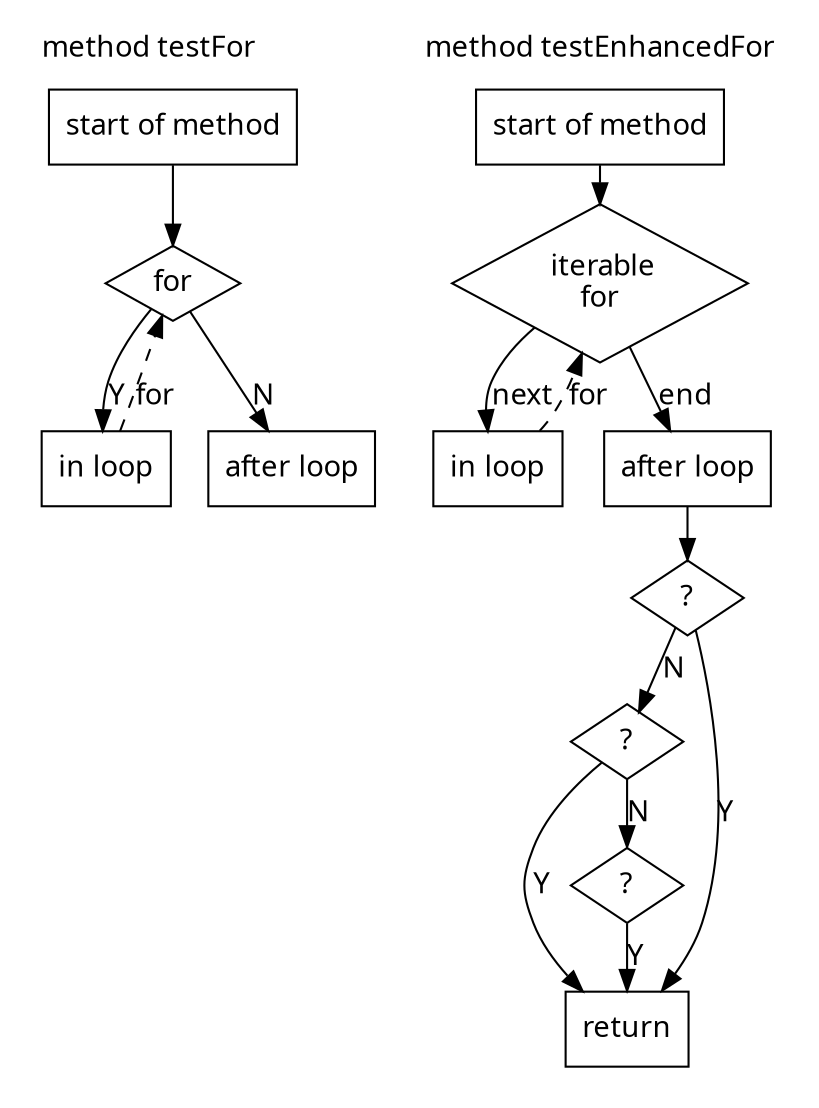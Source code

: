 digraph G {
  node [
    shape = rect;
    fontname = "Handlee";
  ]
  edge [
    fontname = "Handlee";
  ]
  bgcolor = transparent;
  fontname = "Handlee";
  compound = true;
  c_20 [
    class = "comment";
    label = "start of method";
    fillcolor = white;
    style = filled;
  ];
  for_21 [
    class = "for";
    label = "for";
    fillcolor = white;
    shape = diamond;
    style = filled;
  ];
  s_22 [
    class = "expressionStatement";
    label = "in loop";
    fillcolor = white;
    style = filled;
  ];
  s_24 [
    class = "expressionStatement";
    label = "after loop";
    fillcolor = white;
    style = filled;
  ];
  c_28 [
    class = "comment";
    label = "start of method";
    fillcolor = white;
    style = filled;
  ];
  for_34 [
    class = "enhancedFor";
    label = " iterable\nfor";
    fillcolor = white;
    shape = diamond;
    style = filled;
  ];
  s_37 [
    class = "expressionStatement";
    label = "in loop";
    fillcolor = white;
    style = filled;
  ];
  c_39 [
    class = "comment";
    label = "after loop";
    fillcolor = white;
    style = filled;
  ];
  s_41_2 [
    class = "conditionalExpression";
    label = "?";
    fillcolor = white;
    shape = diamond;
    style = filled;
  ];
  s_42_2 [
    class = "conditionalExpression";
    label = "?";
    fillcolor = white;
    shape = diamond;
    style = filled;
  ];
  s_43_2 [
    class = "conditionalExpression";
    label = "?";
    fillcolor = white;
    shape = diamond;
    style = filled;
  ];
  m_45 [
    class = "method end";
    label = "return";
    fillcolor = white;
    style = filled;
  ];
  for_21 -> s_24 [
    label="N";
  ];
  for_34 -> c_39 [
    label="end";
  ];
  c_20 -> for_21;
  for_21 -> s_22 [
    label="Y";
  ];
  s_22 -> for_21 [
    label="for";
    style = dashed;
  ];
  c_28 -> for_34;
  for_34 -> s_37 [
    label="next";
  ];
  s_37 -> for_34 [
    label="for";
    style = dashed;
  ];
  c_39 -> s_41_2;
  s_41_2 -> s_42_2 [
    label="N";
  ];
  s_41_2 -> m_45 [
    label="Y";
  ];
  s_42_2 -> m_45 [
    label="Y";
  ];
  s_42_2 -> s_43_2 [
    label="N";
  ];
  s_43_2 -> m_45 [
    label="Y";
  ];

  subgraph cluster_m_19 {
    label="method testFor";
    labeljust = "l";
    ranksep = 0.5;
    pencolor = transparent;
    c_20; for_21; s_22; s_24;
  }
  subgraph cluster_m_27 {
    label="method testEnhancedFor";
    labeljust = "l";
    ranksep = 0.5;
    pencolor = transparent;
    c_28; for_34; s_37; c_39; s_41_2; s_42_2; s_43_2; m_45;
  }
}

